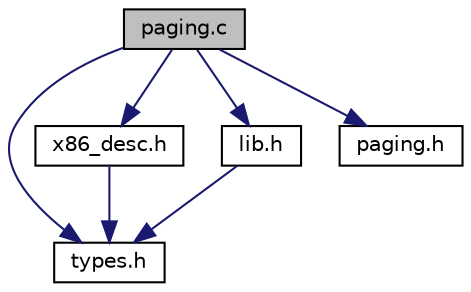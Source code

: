 digraph "paging.c"
{
  edge [fontname="Helvetica",fontsize="10",labelfontname="Helvetica",labelfontsize="10"];
  node [fontname="Helvetica",fontsize="10",shape=record];
  Node0 [label="paging.c",height=0.2,width=0.4,color="black", fillcolor="grey75", style="filled", fontcolor="black"];
  Node0 -> Node1 [color="midnightblue",fontsize="10",style="solid",fontname="Helvetica"];
  Node1 [label="types.h",height=0.2,width=0.4,color="black", fillcolor="white", style="filled",URL="$types_8h.html"];
  Node0 -> Node2 [color="midnightblue",fontsize="10",style="solid",fontname="Helvetica"];
  Node2 [label="x86_desc.h",height=0.2,width=0.4,color="black", fillcolor="white", style="filled",URL="$x86__desc_8h.html"];
  Node2 -> Node1 [color="midnightblue",fontsize="10",style="solid",fontname="Helvetica"];
  Node0 -> Node3 [color="midnightblue",fontsize="10",style="solid",fontname="Helvetica"];
  Node3 [label="lib.h",height=0.2,width=0.4,color="black", fillcolor="white", style="filled",URL="$lib_8h.html"];
  Node3 -> Node1 [color="midnightblue",fontsize="10",style="solid",fontname="Helvetica"];
  Node0 -> Node4 [color="midnightblue",fontsize="10",style="solid",fontname="Helvetica"];
  Node4 [label="paging.h",height=0.2,width=0.4,color="black", fillcolor="white", style="filled",URL="$paging_8h.html"];
}

